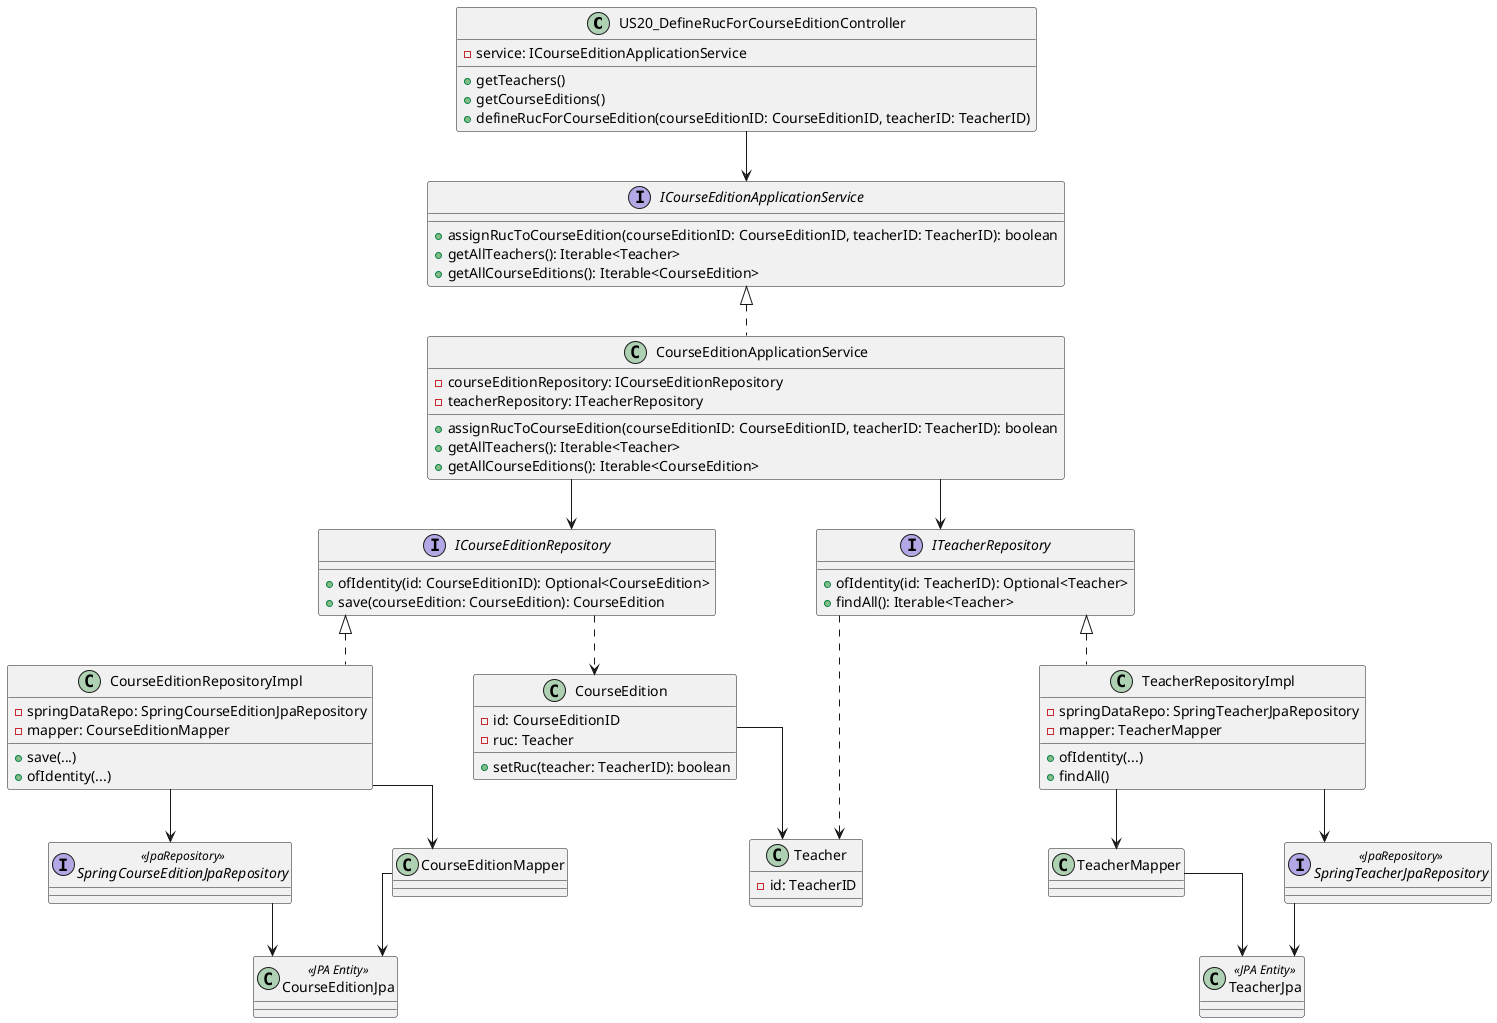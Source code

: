 @startuml

skinparam linetype ortho
skinparam ranksep 50
skinparam nodesep 100

' Presentation Layer
class US20_DefineRucForCourseEditionController {
  - service: ICourseEditionApplicationService
  + getTeachers()
  + getCourseEditions()
  + defineRucForCourseEdition(courseEditionID: CourseEditionID, teacherID: TeacherID)
}

' Application Layer
interface ICourseEditionApplicationService {
  + assignRucToCourseEdition(courseEditionID: CourseEditionID, teacherID: TeacherID): boolean
  + getAllTeachers(): Iterable<Teacher>
  + getAllCourseEditions(): Iterable<CourseEdition>
}

class CourseEditionApplicationService {
  - courseEditionRepository: ICourseEditionRepository
  - teacherRepository: ITeacherRepository
  + assignRucToCourseEdition(courseEditionID: CourseEditionID, teacherID: TeacherID): boolean
  + getAllTeachers(): Iterable<Teacher>
  + getAllCourseEditions(): Iterable<CourseEdition>
}

' Domain Layer
interface ICourseEditionRepository {
  + ofIdentity(id: CourseEditionID): Optional<CourseEdition>
  + save(courseEdition: CourseEdition): CourseEdition
}

interface ITeacherRepository {
  + ofIdentity(id: TeacherID): Optional<Teacher>
  + findAll(): Iterable<Teacher>
}

class CourseEdition {
  - id: CourseEditionID
  - ruc: Teacher
  + setRuc(teacher: TeacherID): boolean
}

class Teacher {
  - id: TeacherID
}

' Infrastructure Layer
class CourseEditionRepositoryImpl {
  - springDataRepo: SpringCourseEditionJpaRepository
  - mapper: CourseEditionMapper
  + save(...)
  + ofIdentity(...)
}

class TeacherRepositoryImpl {
  - springDataRepo: SpringTeacherJpaRepository
  - mapper: TeacherMapper
  + ofIdentity(...)
  + findAll()
}

interface SpringCourseEditionJpaRepository <<JpaRepository>>
interface SpringTeacherJpaRepository <<JpaRepository>>

class CourseEditionJpa <<JPA Entity>>
class TeacherJpa <<JPA Entity>>

class CourseEditionMapper
class TeacherMapper

' Associations
US20_DefineRucForCourseEditionController --> ICourseEditionApplicationService
ICourseEditionApplicationService <|.. CourseEditionApplicationService

CourseEditionApplicationService --> ICourseEditionRepository
CourseEditionApplicationService --> ITeacherRepository

ICourseEditionRepository <|.. CourseEditionRepositoryImpl
ITeacherRepository <|.. TeacherRepositoryImpl

CourseEditionRepositoryImpl --> CourseEditionMapper
TeacherRepositoryImpl --> TeacherMapper

CourseEditionRepositoryImpl --> SpringCourseEditionJpaRepository
TeacherRepositoryImpl --> SpringTeacherJpaRepository

SpringCourseEditionJpaRepository --> CourseEditionJpa
SpringTeacherJpaRepository --> TeacherJpa

CourseEditionMapper --> CourseEditionJpa
TeacherMapper --> TeacherJpa

ICourseEditionRepository ..> CourseEdition
ITeacherRepository ..> Teacher
CourseEdition --> Teacher

@enduml